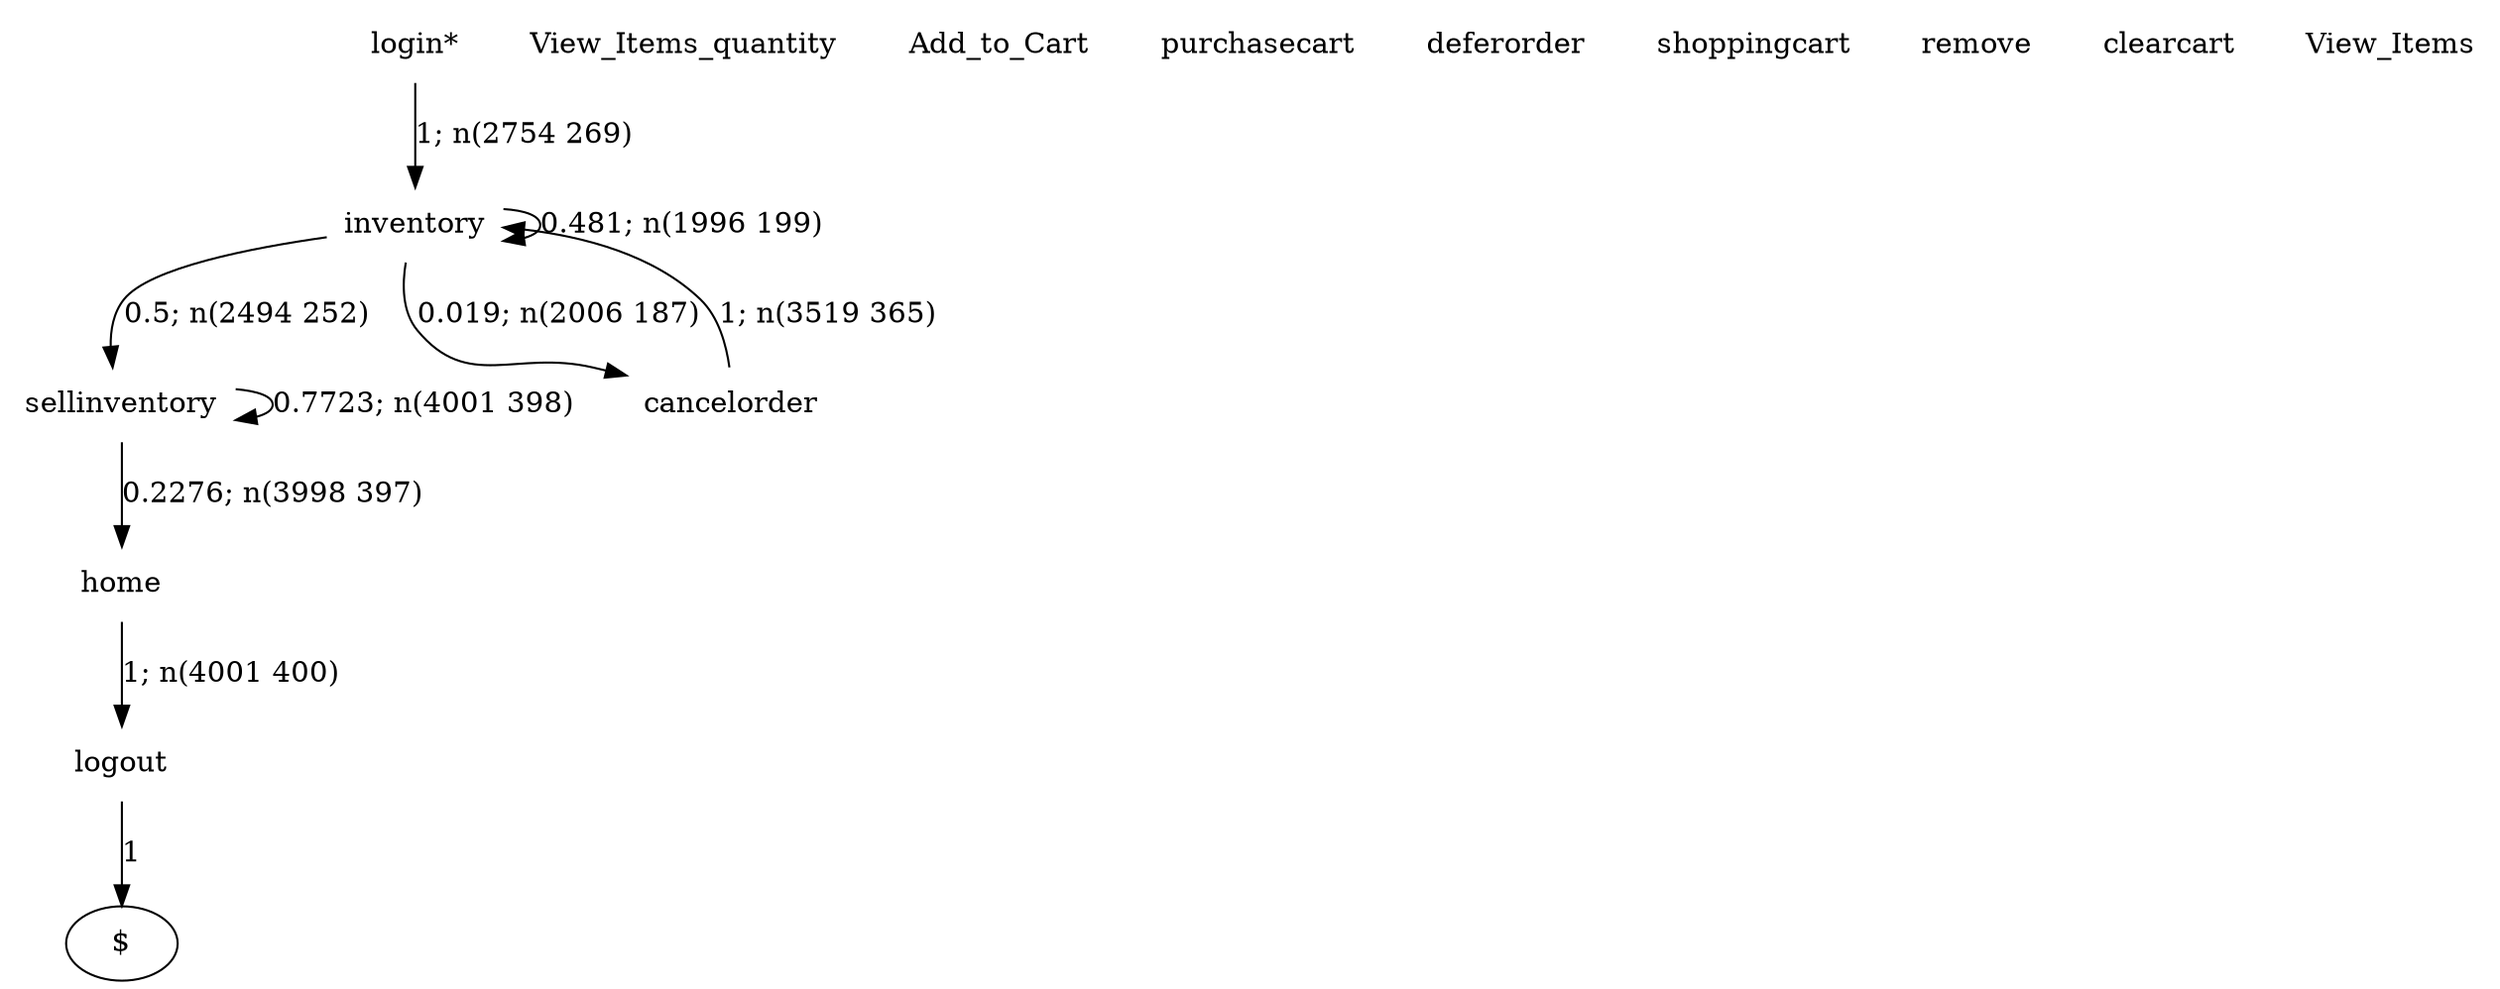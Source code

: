 digraph G {"login*" [label="login*",shape=none];"View_Items_quantity" [label="View_Items_quantity",shape=none];"Add_to_Cart" [label="Add_to_Cart",shape=none];"purchasecart" [label="purchasecart",shape=none];"home" [label="home",shape=none];"logout" [label="logout",shape=none];"deferorder" [label="deferorder",shape=none];"shoppingcart" [label="shoppingcart",shape=none];"remove" [label="remove",shape=none];"inventory" [label="inventory",shape=none];"sellinventory" [label="sellinventory",shape=none];"clearcart" [label="clearcart",shape=none];"View_Items" [label="View_Items",shape=none];"cancelorder" [label="cancelorder",shape=none];"login*"->"inventory" [style=solid,label="1; n(2754 269)"];"home"->"logout" [style=solid,label="1; n(4001 400)"];"logout"->"$" [style=solid,label="1"];"inventory"->"inventory" [style=solid,label="0.481; n(1996 199)"];"inventory"->"sellinventory" [style=solid,label="0.5; n(2494 252)"];"inventory"->"cancelorder" [style=solid,label="0.019; n(2006 187)"];"sellinventory"->"home" [style=solid,label="0.2276; n(3998 397)"];"sellinventory"->"sellinventory" [style=solid,label="0.7723; n(4001 398)"];"cancelorder"->"inventory" [style=solid,label="1; n(3519 365)"];}